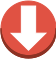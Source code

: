 <?xml version="1.0" encoding="UTF-8"?>
<dia:diagram xmlns:dia="http://www.lysator.liu.se/~alla/dia/">
  <dia:layer name="Fondo" visible="true" active="true">
    <dia:group>
      <dia:group>
        <dia:group>
          <dia:object type="Standard - Beziergon" version="0" id="O0">
            <dia:attribute name="obj_pos">
              <dia:point val="2.5,1.074"/>
            </dia:attribute>
            <dia:attribute name="obj_bb">
              <dia:rectangle val="1.125,1.074;3.875,3.803"/>
            </dia:attribute>
            <dia:attribute name="bez_points">
              <dia:point val="2.5,1.074"/>
              <dia:point val="3.26,1.074"/>
              <dia:point val="3.875,1.685"/>
              <dia:point val="3.875,2.438"/>
              <dia:point val="3.875,3.192"/>
              <dia:point val="3.26,3.803"/>
              <dia:point val="2.5,3.803"/>
              <dia:point val="1.74,3.803"/>
              <dia:point val="1.125,3.192"/>
              <dia:point val="1.125,2.438"/>
              <dia:point val="1.125,1.685"/>
              <dia:point val="1.74,1.074"/>
            </dia:attribute>
            <dia:attribute name="corner_types">
              <dia:enum val="44242192"/>
              <dia:enum val="0"/>
              <dia:enum val="0"/>
              <dia:enum val="0"/>
              <dia:enum val="0"/>
            </dia:attribute>
            <dia:attribute name="line_color">
              <dia:color val="#e05243"/>
            </dia:attribute>
            <dia:attribute name="line_width">
              <dia:real val="0"/>
            </dia:attribute>
            <dia:attribute name="inner_color">
              <dia:color val="#e05243"/>
            </dia:attribute>
            <dia:attribute name="show_background">
              <dia:boolean val="true"/>
            </dia:attribute>
          </dia:object>
        </dia:group>
        <dia:group>
          <dia:object type="Standard - BezierLine" version="0" id="O1">
            <dia:attribute name="obj_pos">
              <dia:point val="3.875,2.438"/>
            </dia:attribute>
            <dia:attribute name="obj_bb">
              <dia:rectangle val="2.86,2.438;4.86,2.914"/>
            </dia:attribute>
            <dia:attribute name="bez_points">
              <dia:point val="3.875,2.438"/>
              <dia:point val="3.875,2.562"/>
              <dia:point val="3.875,2.438"/>
              <dia:point val="3.875,2.562"/>
              <dia:point val="3.875,2.631"/>
              <dia:point val="3.87,2.699"/>
              <dia:point val="3.86,2.765"/>
              <dia:point val="3.86,2.642"/>
              <dia:point val="3.86,2.765"/>
              <dia:point val="3.86,2.642"/>
              <dia:point val="3.87,2.575"/>
              <dia:point val="3.875,2.508"/>
              <dia:point val="3.875,2.438"/>
            </dia:attribute>
            <dia:attribute name="corner_types">
              <dia:enum val="0"/>
              <dia:enum val="0"/>
              <dia:enum val="0"/>
              <dia:enum val="0"/>
              <dia:enum val="0"/>
            </dia:attribute>
            <dia:attribute name="line_color">
              <dia:color val="#8c3123"/>
            </dia:attribute>
            <dia:attribute name="line_width">
              <dia:real val="0"/>
            </dia:attribute>
          </dia:object>
          <dia:object type="Standard - BezierLine" version="0" id="O2">
            <dia:attribute name="obj_pos">
              <dia:point val="3.86,2.642"/>
            </dia:attribute>
            <dia:attribute name="obj_bb">
              <dia:rectangle val="3.806,2.642;3.86,2.991"/>
            </dia:attribute>
            <dia:attribute name="bez_points">
              <dia:point val="3.86,2.642"/>
              <dia:point val="3.86,2.765"/>
              <dia:point val="3.86,2.642"/>
              <dia:point val="3.86,2.765"/>
              <dia:point val="3.849,2.843"/>
              <dia:point val="3.83,2.918"/>
              <dia:point val="3.806,2.991"/>
              <dia:point val="3.806,2.868"/>
              <dia:point val="3.806,2.991"/>
              <dia:point val="3.806,2.868"/>
              <dia:point val="3.83,2.795"/>
              <dia:point val="3.849,2.719"/>
              <dia:point val="3.86,2.642"/>
            </dia:attribute>
            <dia:attribute name="corner_types">
              <dia:enum val="0"/>
              <dia:enum val="0"/>
              <dia:enum val="0"/>
              <dia:enum val="0"/>
              <dia:enum val="0"/>
            </dia:attribute>
            <dia:attribute name="line_color">
              <dia:color val="#8c3123"/>
            </dia:attribute>
            <dia:attribute name="line_width">
              <dia:real val="0"/>
            </dia:attribute>
          </dia:object>
          <dia:object type="Standard - BezierLine" version="0" id="O3">
            <dia:attribute name="obj_pos">
              <dia:point val="3.806,2.868"/>
            </dia:attribute>
            <dia:attribute name="obj_bb">
              <dia:rectangle val="3.696,2.868;3.806,3.236"/>
            </dia:attribute>
            <dia:attribute name="bez_points">
              <dia:point val="3.806,2.868"/>
              <dia:point val="3.806,2.991"/>
              <dia:point val="3.806,2.868"/>
              <dia:point val="3.806,2.991"/>
              <dia:point val="3.777,3.077"/>
              <dia:point val="3.74,3.159"/>
              <dia:point val="3.696,3.236"/>
              <dia:point val="3.696,3.113"/>
              <dia:point val="3.696,3.236"/>
              <dia:point val="3.696,3.113"/>
              <dia:point val="3.74,3.036"/>
              <dia:point val="3.777,2.954"/>
              <dia:point val="3.806,2.868"/>
            </dia:attribute>
            <dia:attribute name="corner_types">
              <dia:enum val="0"/>
              <dia:enum val="0"/>
              <dia:enum val="0"/>
              <dia:enum val="0"/>
              <dia:enum val="0"/>
            </dia:attribute>
            <dia:attribute name="line_color">
              <dia:color val="#8c3123"/>
            </dia:attribute>
            <dia:attribute name="line_width">
              <dia:real val="0"/>
            </dia:attribute>
          </dia:object>
          <dia:object type="Standard - BezierLine" version="0" id="O4">
            <dia:attribute name="obj_pos">
              <dia:point val="3.696,3.113"/>
            </dia:attribute>
            <dia:attribute name="obj_bb">
              <dia:rectangle val="0.125,2.438;3.696,3.926"/>
            </dia:attribute>
            <dia:attribute name="bez_points">
              <dia:point val="3.696,3.113"/>
              <dia:point val="3.696,3.236"/>
              <dia:point val="3.696,3.113"/>
              <dia:point val="3.696,3.236"/>
              <dia:point val="3.459,3.648"/>
              <dia:point val="3.012,3.926"/>
              <dia:point val="2.5,3.926"/>
              <dia:point val="1.74,3.926"/>
              <dia:point val="1.125,3.315"/>
              <dia:point val="1.125,2.562"/>
              <dia:point val="1.125,2.438"/>
              <dia:point val="1.125,2.562"/>
              <dia:point val="1.125,2.438"/>
              <dia:point val="1.125,3.192"/>
              <dia:point val="1.74,3.803"/>
              <dia:point val="2.5,3.803"/>
              <dia:point val="3.012,3.803"/>
              <dia:point val="3.459,3.525"/>
              <dia:point val="3.696,3.113"/>
            </dia:attribute>
            <dia:attribute name="corner_types">
              <dia:enum val="0"/>
              <dia:enum val="0"/>
              <dia:enum val="0"/>
              <dia:enum val="0"/>
              <dia:enum val="0"/>
              <dia:enum val="0"/>
              <dia:enum val="0"/>
            </dia:attribute>
            <dia:attribute name="line_color">
              <dia:color val="#8c3123"/>
            </dia:attribute>
            <dia:attribute name="line_width">
              <dia:real val="0"/>
            </dia:attribute>
          </dia:object>
        </dia:group>
        <dia:object type="Standard - Beziergon" version="0" id="O5">
          <dia:attribute name="obj_pos">
            <dia:point val="3.875,2.438"/>
          </dia:attribute>
          <dia:attribute name="obj_bb">
            <dia:rectangle val="0.125,2.438;4.875,3.926"/>
          </dia:attribute>
          <dia:attribute name="bez_points">
            <dia:point val="3.875,2.438"/>
            <dia:point val="3.875,2.562"/>
            <dia:point val="3.875,2.438"/>
            <dia:point val="3.875,2.562"/>
            <dia:point val="3.875,3.315"/>
            <dia:point val="3.26,3.926"/>
            <dia:point val="2.5,3.926"/>
            <dia:point val="1.74,3.926"/>
            <dia:point val="1.125,3.315"/>
            <dia:point val="1.125,2.562"/>
            <dia:point val="1.125,2.438"/>
            <dia:point val="1.125,2.562"/>
            <dia:point val="1.125,2.438"/>
            <dia:point val="1.125,3.192"/>
            <dia:point val="1.74,3.803"/>
            <dia:point val="2.5,3.803"/>
            <dia:point val="3.26,3.803"/>
            <dia:point val="3.875,3.192"/>
          </dia:attribute>
          <dia:attribute name="corner_types">
            <dia:enum val="-1525258632"/>
            <dia:enum val="0"/>
            <dia:enum val="0"/>
            <dia:enum val="0"/>
            <dia:enum val="0"/>
            <dia:enum val="0"/>
            <dia:enum val="0"/>
          </dia:attribute>
          <dia:attribute name="line_color">
            <dia:color val="#8c3123"/>
          </dia:attribute>
          <dia:attribute name="line_width">
            <dia:real val="0"/>
          </dia:attribute>
          <dia:attribute name="inner_color">
            <dia:color val="#8c3123"/>
          </dia:attribute>
          <dia:attribute name="show_background">
            <dia:boolean val="true"/>
          </dia:attribute>
        </dia:object>
        <dia:group>
          <dia:object type="Standard - Beziergon" version="0" id="O6">
            <dia:attribute name="obj_pos">
              <dia:point val="2.857,1.327"/>
            </dia:attribute>
            <dia:attribute name="obj_bb">
              <dia:rectangle val="1.633,1.327;3.367,3.535"/>
            </dia:attribute>
            <dia:attribute name="bez_points">
              <dia:point val="2.857,1.327"/>
              <dia:point val="2.143,1.327"/>
              <dia:point val="2.857,1.327"/>
              <dia:point val="2.143,1.327"/>
              <dia:point val="2.143,2.688"/>
              <dia:point val="2.143,1.327"/>
              <dia:point val="2.143,2.688"/>
              <dia:point val="1.633,2.688"/>
              <dia:point val="2.143,2.688"/>
              <dia:point val="1.633,2.688"/>
              <dia:point val="2.5,3.535"/>
              <dia:point val="1.633,2.688"/>
              <dia:point val="2.5,3.535"/>
              <dia:point val="3.367,2.684"/>
              <dia:point val="2.5,3.535"/>
              <dia:point val="3.367,2.684"/>
              <dia:point val="2.857,2.684"/>
              <dia:point val="3.367,2.684"/>
              <dia:point val="2.857,2.684"/>
              <dia:point val="2.857,1.327"/>
              <dia:point val="2.857,2.684"/>
            </dia:attribute>
            <dia:attribute name="corner_types">
              <dia:enum val="-1525258600"/>
              <dia:enum val="0"/>
              <dia:enum val="0"/>
              <dia:enum val="0"/>
              <dia:enum val="0"/>
              <dia:enum val="0"/>
              <dia:enum val="0"/>
              <dia:enum val="0"/>
            </dia:attribute>
            <dia:attribute name="line_color">
              <dia:color val="#ffffff"/>
            </dia:attribute>
            <dia:attribute name="line_width">
              <dia:real val="0"/>
            </dia:attribute>
            <dia:attribute name="show_background">
              <dia:boolean val="true"/>
            </dia:attribute>
          </dia:object>
          <dia:object type="Standard - Beziergon" version="0" id="O7">
            <dia:attribute name="obj_pos">
              <dia:point val="3.127,2.782"/>
            </dia:attribute>
            <dia:attribute name="obj_bb">
              <dia:rectangle val="1.873,1.425;3.127,3.398"/>
            </dia:attribute>
            <dia:attribute name="bez_points">
              <dia:point val="3.127,2.782"/>
              <dia:point val="2.5,3.398"/>
              <dia:point val="3.127,2.782"/>
              <dia:point val="2.5,3.398"/>
              <dia:point val="1.873,2.786"/>
              <dia:point val="2.5,3.398"/>
              <dia:point val="1.873,2.786"/>
              <dia:point val="2.241,2.786"/>
              <dia:point val="1.873,2.786"/>
              <dia:point val="2.241,2.786"/>
              <dia:point val="2.241,1.425"/>
              <dia:point val="2.241,2.786"/>
              <dia:point val="2.241,1.425"/>
              <dia:point val="2.759,1.425"/>
              <dia:point val="2.241,1.425"/>
              <dia:point val="2.759,1.425"/>
              <dia:point val="2.759,2.782"/>
              <dia:point val="2.759,1.425"/>
              <dia:point val="2.759,2.782"/>
              <dia:point val="3.127,2.782"/>
              <dia:point val="2.759,2.782"/>
              <dia:point val="3.127,2.782"/>
              <dia:point val="3.127,2.782"/>
              <dia:point val="2.759,2.782"/>
            </dia:attribute>
            <dia:attribute name="corner_types">
              <dia:enum val="-1525258632"/>
              <dia:enum val="0"/>
              <dia:enum val="0"/>
              <dia:enum val="0"/>
              <dia:enum val="0"/>
              <dia:enum val="0"/>
              <dia:enum val="0"/>
              <dia:enum val="0"/>
              <dia:enum val="0"/>
            </dia:attribute>
            <dia:attribute name="line_color">
              <dia:color val="#ffffff"/>
            </dia:attribute>
            <dia:attribute name="line_width">
              <dia:real val="0"/>
            </dia:attribute>
            <dia:attribute name="show_background">
              <dia:boolean val="true"/>
            </dia:attribute>
          </dia:object>
        </dia:group>
      </dia:group>
    </dia:group>
  </dia:layer>
</dia:diagram>
